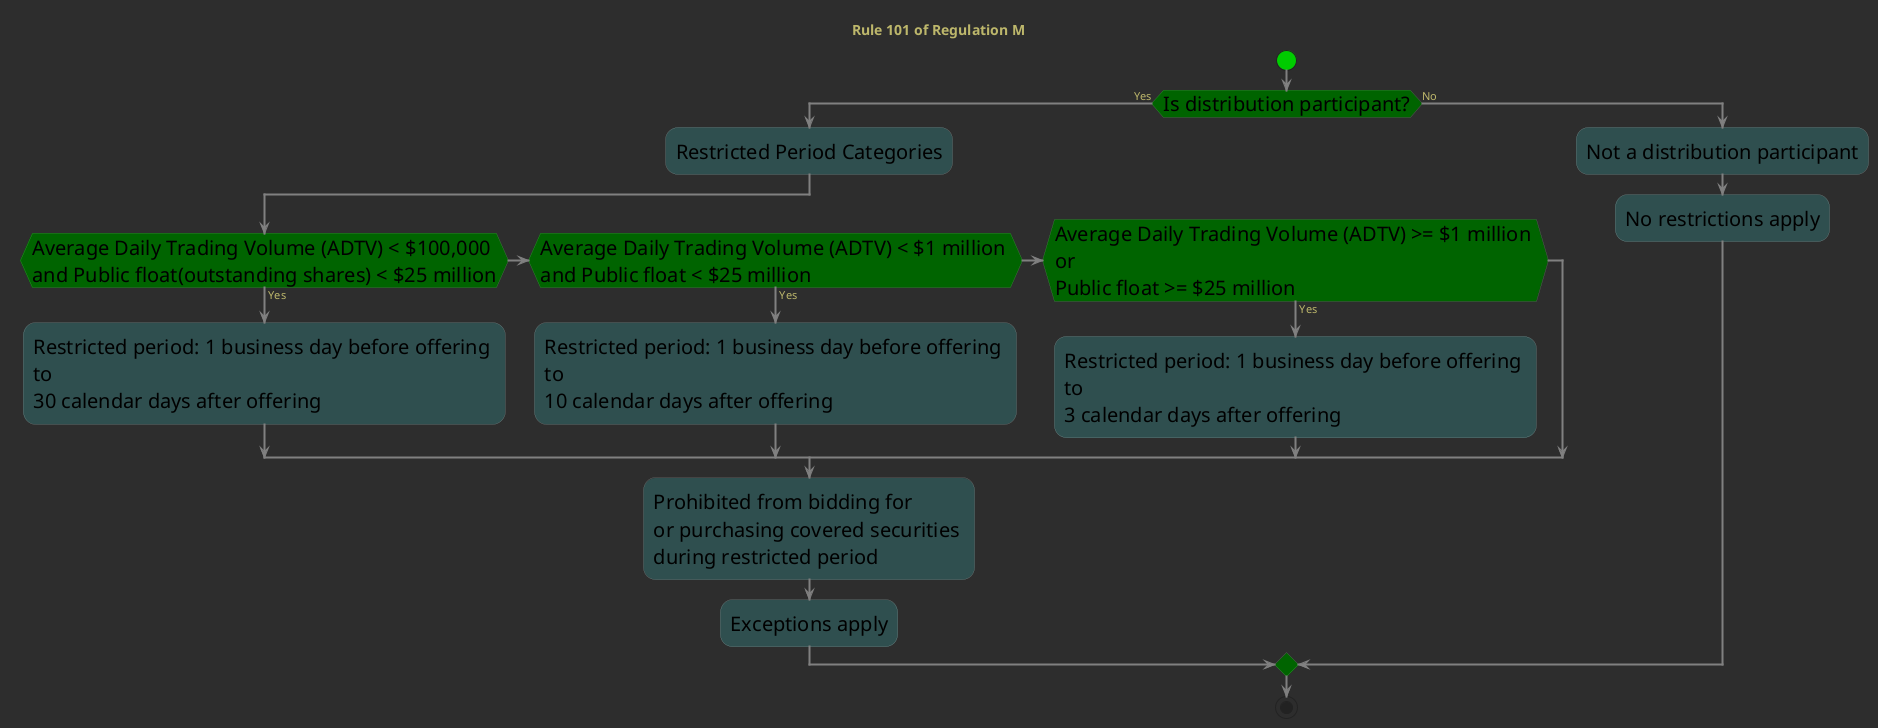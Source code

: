 @startuml
!define DarkBackground #2D2D2D
!define LightGreen #00CC00
!define LightRed #FF6666
!define LightBlue #3399FF
!define LightYellow #FFFF66
!define LightPurple #CC99FF
!define LightOrange #FF9933
!define LightGray #E6E6E6
!define DarkGray #444444


skinparam backgroundColor DarkBackground
skinparam defaultFontColor DarkKhaki

skinparam note {
    BackgroundColor Grey
    BorderColor DarkGray
    FontColor Navy
    fontstyle normal
    FontSize 20
    FontName "Ubuntu Mono"
}

skinparam {
    ActivityBackgroundColor DarkSlateGray
    ActivityBarColor Grey
    ActivityBorderColor LightGray
    ActivityBorderThickness 0
    ActivityFontColor Black
    ActivityFontName "Ubuntu Mono"
    ActivityFontSize 20
    ActivityFontStyle normal
    ActivityDiamondBackgroundColor DarkGreen
    ActivityDiamondBorderColor Lightgreen
    ActivityDiamondFontColor Black
    ActivityDiamondFontName "Ubuntu Mono"
    ActivityDiamondFontSize 20
    ActivityDiamondFontStyle normal
    ActivityArrowColor Grey
    ActivityArrowThickness 2
    ActivityStartColor LightGreen
    ActivityEndColor LightRed
} 

title Rule 101 of Regulation M

start
if (Is distribution participant?) then (Yes)
  :Restricted Period Categories;
  if (Average Daily Trading Volume (ADTV) < $100,000 \nand Public float(outstanding shares) < $25 million) then (Yes)
    :Restricted period: 1 business day before offering \nto \n30 calendar days after offering;
  else if (Average Daily Trading Volume (ADTV) < $1 million \nand Public float < $25 million) then (Yes)
    :Restricted period: 1 business day before offering \nto \n10 calendar days after offering;
  else if (Average Daily Trading Volume (ADTV) >= $1 million \nor \nPublic float >= $25 million) then (Yes)
    :Restricted period: 1 business day before offering \nto \n3 calendar days after offering;
  endif
  :Prohibited from bidding for \nor purchasing covered securities \nduring restricted period;
  :Exceptions apply;
else (No)
  :Not a distribution participant;
  :No restrictions apply;
endif
stop
@enduml

